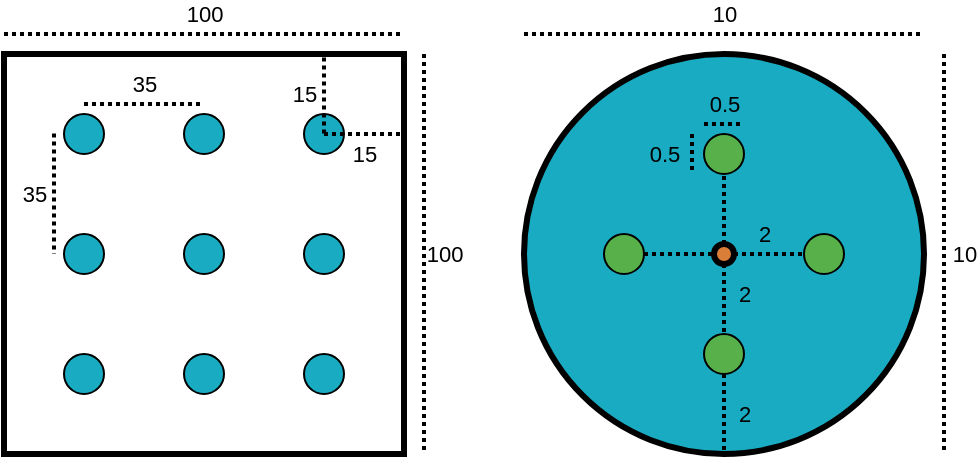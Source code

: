 <mxfile version="13.7.9" type="device"><diagram id="yRcnDDwWq4oH5VgmEZly" name="Page-1"><mxGraphModel dx="772" dy="566" grid="1" gridSize="10" guides="1" tooltips="1" connect="1" arrows="1" fold="1" page="1" pageScale="1" pageWidth="827" pageHeight="1169" math="0" shadow="0"><root><mxCell id="0"/><mxCell id="1" parent="0"/><mxCell id="pmLxT9nCuRVfJrAfRrWE-1" value="" style="whiteSpace=wrap;html=1;aspect=fixed;fillColor=none;strokeWidth=3;labelBackgroundColor=none;" parent="1" vertex="1"><mxGeometry x="40" y="120" width="200" height="200" as="geometry"/></mxCell><mxCell id="pmLxT9nCuRVfJrAfRrWE-2" value="" style="ellipse;whiteSpace=wrap;html=1;aspect=fixed;fillColor=#19ABC2;labelBackgroundColor=none;" parent="1" vertex="1"><mxGeometry x="70" y="150" width="20" height="20" as="geometry"/></mxCell><mxCell id="pmLxT9nCuRVfJrAfRrWE-3" value="" style="ellipse;whiteSpace=wrap;html=1;aspect=fixed;fillColor=#19ABC2;labelBackgroundColor=none;" parent="1" vertex="1"><mxGeometry x="130" y="150" width="20" height="20" as="geometry"/></mxCell><mxCell id="pmLxT9nCuRVfJrAfRrWE-4" value="" style="ellipse;whiteSpace=wrap;html=1;aspect=fixed;fillColor=#19ABC2;labelBackgroundColor=none;" parent="1" vertex="1"><mxGeometry x="190" y="150" width="20" height="20" as="geometry"/></mxCell><mxCell id="pmLxT9nCuRVfJrAfRrWE-5" value="" style="ellipse;whiteSpace=wrap;html=1;aspect=fixed;fillColor=#19ABC2;labelBackgroundColor=none;" parent="1" vertex="1"><mxGeometry x="70" y="210" width="20" height="20" as="geometry"/></mxCell><mxCell id="pmLxT9nCuRVfJrAfRrWE-6" value="" style="ellipse;whiteSpace=wrap;html=1;aspect=fixed;fillColor=#19ABC2;labelBackgroundColor=none;" parent="1" vertex="1"><mxGeometry x="130" y="210" width="20" height="20" as="geometry"/></mxCell><mxCell id="pmLxT9nCuRVfJrAfRrWE-7" value="" style="ellipse;whiteSpace=wrap;html=1;aspect=fixed;fillColor=#19ABC2;labelBackgroundColor=none;" parent="1" vertex="1"><mxGeometry x="190" y="210" width="20" height="20" as="geometry"/></mxCell><mxCell id="pmLxT9nCuRVfJrAfRrWE-8" value="" style="ellipse;whiteSpace=wrap;html=1;aspect=fixed;fillColor=#19ABC2;labelBackgroundColor=none;" parent="1" vertex="1"><mxGeometry x="70" y="270" width="20" height="20" as="geometry"/></mxCell><mxCell id="pmLxT9nCuRVfJrAfRrWE-9" value="" style="ellipse;whiteSpace=wrap;html=1;aspect=fixed;fillColor=#19ABC2;labelBackgroundColor=none;" parent="1" vertex="1"><mxGeometry x="130" y="270" width="20" height="20" as="geometry"/></mxCell><mxCell id="pmLxT9nCuRVfJrAfRrWE-10" value="" style="ellipse;whiteSpace=wrap;html=1;aspect=fixed;fillColor=#19ABC2;labelBackgroundColor=none;" parent="1" vertex="1"><mxGeometry x="190" y="270" width="20" height="20" as="geometry"/></mxCell><mxCell id="pmLxT9nCuRVfJrAfRrWE-13" value="35" style="endArrow=none;html=1;entryX=0.5;entryY=0.125;entryDx=0;entryDy=0;entryPerimeter=0;startArrow=none;startFill=0;endFill=0;dashed=1;dashPattern=1 1;labelBackgroundColor=none;strokeWidth=2;" parent="1" target="pmLxT9nCuRVfJrAfRrWE-1" edge="1"><mxGeometry y="10" width="50" height="50" relative="1" as="geometry"><mxPoint x="80" y="145" as="sourcePoint"/><mxPoint x="140" y="180" as="targetPoint"/><mxPoint as="offset"/></mxGeometry></mxCell><mxCell id="pmLxT9nCuRVfJrAfRrWE-14" value="35" style="endArrow=none;html=1;exitX=0.2;exitY=0.1;exitDx=0;exitDy=0;exitPerimeter=0;entryX=0.1;entryY=0.5;entryDx=0;entryDy=0;entryPerimeter=0;startArrow=none;startFill=0;endFill=0;dashed=1;dashPattern=1 1;labelBackgroundColor=none;strokeWidth=2;" parent="1" edge="1"><mxGeometry x="0.004" y="-10" width="50" height="50" relative="1" as="geometry"><mxPoint x="65" y="159.76" as="sourcePoint"/><mxPoint x="65" y="220" as="targetPoint"/><mxPoint as="offset"/></mxGeometry></mxCell><mxCell id="pmLxT9nCuRVfJrAfRrWE-16" value="15" style="endArrow=none;html=1;exitX=0.2;exitY=0.1;exitDx=0;exitDy=0;exitPerimeter=0;startArrow=none;startFill=0;endFill=0;dashed=1;dashPattern=1 1;labelBackgroundColor=none;strokeWidth=2;" parent="1" edge="1"><mxGeometry x="0.02" y="10" width="50" height="50" relative="1" as="geometry"><mxPoint x="200" y="159.76" as="sourcePoint"/><mxPoint x="200" y="121" as="targetPoint"/><mxPoint as="offset"/></mxGeometry></mxCell><mxCell id="pmLxT9nCuRVfJrAfRrWE-17" value="15" style="endArrow=none;html=1;entryX=0.993;entryY=0.2;entryDx=0;entryDy=0;entryPerimeter=0;startArrow=none;startFill=0;endFill=0;dashed=1;dashPattern=1 1;labelBackgroundColor=none;strokeWidth=2;" parent="1" target="pmLxT9nCuRVfJrAfRrWE-1" edge="1"><mxGeometry x="0.036" y="-10" width="50" height="50" relative="1" as="geometry"><mxPoint x="200" y="160" as="sourcePoint"/><mxPoint x="210" y="131" as="targetPoint"/><mxPoint as="offset"/></mxGeometry></mxCell><mxCell id="pmLxT9nCuRVfJrAfRrWE-18" value="100" style="endArrow=none;html=1;startArrow=none;startFill=0;endFill=0;dashed=1;dashPattern=1 1;labelBackgroundColor=none;strokeWidth=2;" parent="1" edge="1"><mxGeometry y="10" width="50" height="50" relative="1" as="geometry"><mxPoint x="40" y="110" as="sourcePoint"/><mxPoint x="240" y="110" as="targetPoint"/><mxPoint as="offset"/></mxGeometry></mxCell><mxCell id="pmLxT9nCuRVfJrAfRrWE-20" value="100" style="endArrow=none;html=1;startArrow=none;startFill=0;endFill=0;dashed=1;dashPattern=1 1;labelBackgroundColor=none;strokeWidth=2;" parent="1" edge="1"><mxGeometry y="10" width="50" height="50" relative="1" as="geometry"><mxPoint x="250" y="120" as="sourcePoint"/><mxPoint x="250" y="320" as="targetPoint"/><mxPoint as="offset"/></mxGeometry></mxCell><mxCell id="pmLxT9nCuRVfJrAfRrWE-21" value="" style="ellipse;whiteSpace=wrap;html=1;aspect=fixed;strokeWidth=3;labelBackgroundColor=none;fillColor=#19ABC2;" parent="1" vertex="1"><mxGeometry x="300" y="120" width="200" height="200" as="geometry"/></mxCell><mxCell id="pmLxT9nCuRVfJrAfRrWE-107" style="edgeStyle=orthogonalEdgeStyle;rounded=0;orthogonalLoop=1;jettySize=auto;html=1;exitX=0.5;exitY=0;exitDx=0;exitDy=0;entryX=0.5;entryY=1;entryDx=0;entryDy=0;dashed=1;dashPattern=1 1;labelBackgroundColor=none;startArrow=none;startFill=0;endArrow=none;endFill=0;strokeWidth=2;" parent="1" source="pmLxT9nCuRVfJrAfRrWE-22" target="pmLxT9nCuRVfJrAfRrWE-40" edge="1"><mxGeometry relative="1" as="geometry"/></mxCell><mxCell id="pmLxT9nCuRVfJrAfRrWE-22" value="" style="ellipse;whiteSpace=wrap;html=1;aspect=fixed;strokeWidth=3;fillColor=#D97E38;labelBackgroundColor=none;" parent="1" vertex="1"><mxGeometry x="395" y="215" width="10" height="10" as="geometry"/></mxCell><mxCell id="pmLxT9nCuRVfJrAfRrWE-27" value="10" style="endArrow=none;html=1;startArrow=none;startFill=0;endFill=0;dashed=1;dashPattern=1 1;labelBackgroundColor=none;strokeWidth=2;" parent="1" edge="1"><mxGeometry y="10" width="50" height="50" relative="1" as="geometry"><mxPoint x="510" y="120" as="sourcePoint"/><mxPoint x="510" y="320" as="targetPoint"/><mxPoint as="offset"/></mxGeometry></mxCell><mxCell id="pmLxT9nCuRVfJrAfRrWE-28" value="10" style="endArrow=none;html=1;startArrow=none;startFill=0;endFill=0;dashed=1;dashPattern=1 1;labelBackgroundColor=none;strokeWidth=2;" parent="1" edge="1"><mxGeometry y="10" width="50" height="50" relative="1" as="geometry"><mxPoint x="300" y="110" as="sourcePoint"/><mxPoint x="500" y="110" as="targetPoint"/><mxPoint as="offset"/></mxGeometry></mxCell><mxCell id="pmLxT9nCuRVfJrAfRrWE-29" value="0.5" style="endArrow=none;html=1;startArrow=none;startFill=0;endFill=0;dashed=1;dashPattern=1 1;labelBackgroundColor=none;exitX=0.45;exitY=0.175;exitDx=0;exitDy=0;exitPerimeter=0;strokeWidth=2;" parent="1" source="pmLxT9nCuRVfJrAfRrWE-21" edge="1"><mxGeometry y="10" width="50" height="50" relative="1" as="geometry"><mxPoint x="310" y="110" as="sourcePoint"/><mxPoint x="410" y="155" as="targetPoint"/><mxPoint as="offset"/></mxGeometry></mxCell><mxCell id="pmLxT9nCuRVfJrAfRrWE-30" value="0.5" style="endArrow=none;html=1;entryX=0.57;entryY=0.3;entryDx=0;entryDy=0;entryPerimeter=0;startArrow=none;startFill=0;endFill=0;dashed=1;dashPattern=1 1;labelBackgroundColor=none;strokeWidth=2;" parent="1" edge="1"><mxGeometry y="-14" width="50" height="50" relative="1" as="geometry"><mxPoint x="384" y="160" as="sourcePoint"/><mxPoint x="384" y="180" as="targetPoint"/><mxPoint as="offset"/></mxGeometry></mxCell><mxCell id="pmLxT9nCuRVfJrAfRrWE-32" value="2" style="endArrow=none;html=1;exitX=0.5;exitY=1;exitDx=0;exitDy=0;entryX=0.5;entryY=0;entryDx=0;entryDy=0;startArrow=none;startFill=0;endFill=0;dashed=1;dashPattern=1 1;labelBackgroundColor=none;strokeWidth=2;" parent="1" source="pmLxT9nCuRVfJrAfRrWE-22" edge="1"><mxGeometry x="-0.143" y="10" width="50" height="50" relative="1" as="geometry"><mxPoint x="400" y="225" as="sourcePoint"/><mxPoint x="400" y="260" as="targetPoint"/><mxPoint as="offset"/></mxGeometry></mxCell><mxCell id="pmLxT9nCuRVfJrAfRrWE-33" value="" style="endArrow=none;html=1;exitX=1;exitY=0.5;exitDx=0;exitDy=0;entryX=0;entryY=0.5;entryDx=0;entryDy=0;startArrow=none;startFill=0;endFill=0;dashed=1;dashPattern=1 1;labelBackgroundColor=none;strokeWidth=2;" parent="1" target="pmLxT9nCuRVfJrAfRrWE-22" edge="1"><mxGeometry x="0.143" y="10" width="50" height="50" relative="1" as="geometry"><mxPoint x="360" y="220" as="sourcePoint"/><mxPoint x="409.88" y="270" as="targetPoint"/><mxPoint as="offset"/></mxGeometry></mxCell><mxCell id="pmLxT9nCuRVfJrAfRrWE-34" value="2" style="endArrow=none;html=1;exitX=1;exitY=0.5;exitDx=0;exitDy=0;entryX=0;entryY=0.5;entryDx=0;entryDy=0;startArrow=none;startFill=0;endFill=0;dashed=1;dashPattern=1 1;labelBackgroundColor=none;strokeWidth=2;" parent="1" source="pmLxT9nCuRVfJrAfRrWE-22" target="pmLxT9nCuRVfJrAfRrWE-41" edge="1"><mxGeometry x="-0.143" y="10" width="50" height="50" relative="1" as="geometry"><mxPoint x="410" y="235" as="sourcePoint"/><mxPoint x="440" y="220" as="targetPoint"/><mxPoint as="offset"/></mxGeometry></mxCell><mxCell id="pmLxT9nCuRVfJrAfRrWE-39" value="2" style="endArrow=none;html=1;exitX=0.5;exitY=1;exitDx=0;exitDy=0;entryX=0.5;entryY=1;entryDx=0;entryDy=0;startArrow=none;startFill=0;endFill=0;dashed=1;dashPattern=1 1;labelBackgroundColor=none;strokeWidth=2;" parent="1" target="pmLxT9nCuRVfJrAfRrWE-21" edge="1"><mxGeometry y="10" width="50" height="50" relative="1" as="geometry"><mxPoint x="400" y="280" as="sourcePoint"/><mxPoint x="410" y="270" as="targetPoint"/><mxPoint as="offset"/></mxGeometry></mxCell><mxCell id="pmLxT9nCuRVfJrAfRrWE-40" value="" style="ellipse;whiteSpace=wrap;html=1;aspect=fixed;fillColor=#58B04A;labelBackgroundColor=none;" parent="1" vertex="1"><mxGeometry x="390" y="160" width="20" height="20" as="geometry"/></mxCell><mxCell id="pmLxT9nCuRVfJrAfRrWE-41" value="" style="ellipse;whiteSpace=wrap;html=1;aspect=fixed;fillColor=#58B04A;labelBackgroundColor=none;" parent="1" vertex="1"><mxGeometry x="440" y="210" width="20" height="20" as="geometry"/></mxCell><mxCell id="pmLxT9nCuRVfJrAfRrWE-42" value="" style="ellipse;whiteSpace=wrap;html=1;aspect=fixed;fillColor=#58B04A;labelBackgroundColor=none;" parent="1" vertex="1"><mxGeometry x="390" y="260" width="20" height="20" as="geometry"/></mxCell><mxCell id="pmLxT9nCuRVfJrAfRrWE-43" value="" style="ellipse;whiteSpace=wrap;html=1;aspect=fixed;fillColor=#58B04A;labelBackgroundColor=none;" parent="1" vertex="1"><mxGeometry x="340" y="210" width="20" height="20" as="geometry"/></mxCell></root></mxGraphModel></diagram></mxfile>